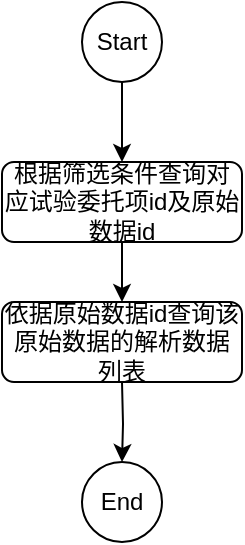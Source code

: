 <mxfile version="23.1.6" type="github">
  <diagram name="第 1 页" id="TkgwwA-NKMV2TZy8w5t3">
    <mxGraphModel dx="1434" dy="738" grid="1" gridSize="10" guides="1" tooltips="1" connect="1" arrows="1" fold="1" page="1" pageScale="1" pageWidth="827" pageHeight="1169" math="0" shadow="0">
      <root>
        <mxCell id="0" />
        <mxCell id="1" parent="0" />
        <mxCell id="4gDoJh5bMgoMWKIZ3puJ-7" style="edgeStyle=orthogonalEdgeStyle;rounded=0;orthogonalLoop=1;jettySize=auto;html=1;exitX=0.5;exitY=1;exitDx=0;exitDy=0;entryX=0.5;entryY=0;entryDx=0;entryDy=0;" edge="1" parent="1" source="4gDoJh5bMgoMWKIZ3puJ-1">
          <mxGeometry relative="1" as="geometry">
            <mxPoint x="270" y="160" as="targetPoint" />
          </mxGeometry>
        </mxCell>
        <mxCell id="4gDoJh5bMgoMWKIZ3puJ-1" value="Start" style="ellipse;whiteSpace=wrap;html=1;aspect=fixed;" vertex="1" parent="1">
          <mxGeometry x="250" y="80" width="40" height="40" as="geometry" />
        </mxCell>
        <mxCell id="4gDoJh5bMgoMWKIZ3puJ-3" value="依据原始数据id查询该原始数据的解析数据列表" style="rounded=1;whiteSpace=wrap;html=1;" vertex="1" parent="1">
          <mxGeometry x="210" y="230" width="120" height="40" as="geometry" />
        </mxCell>
        <mxCell id="4gDoJh5bMgoMWKIZ3puJ-10" style="edgeStyle=orthogonalEdgeStyle;rounded=0;orthogonalLoop=1;jettySize=auto;html=1;exitX=0.5;exitY=1;exitDx=0;exitDy=0;entryX=0.5;entryY=0;entryDx=0;entryDy=0;" edge="1" parent="1" target="4gDoJh5bMgoMWKIZ3puJ-6">
          <mxGeometry relative="1" as="geometry">
            <mxPoint x="270" y="270" as="sourcePoint" />
          </mxGeometry>
        </mxCell>
        <mxCell id="4gDoJh5bMgoMWKIZ3puJ-6" value="End" style="ellipse;whiteSpace=wrap;html=1;aspect=fixed;" vertex="1" parent="1">
          <mxGeometry x="250" y="310" width="40" height="40" as="geometry" />
        </mxCell>
        <mxCell id="4gDoJh5bMgoMWKIZ3puJ-14" style="edgeStyle=orthogonalEdgeStyle;rounded=0;orthogonalLoop=1;jettySize=auto;html=1;exitX=0.5;exitY=1;exitDx=0;exitDy=0;entryX=0.5;entryY=0;entryDx=0;entryDy=0;" edge="1" parent="1" source="4gDoJh5bMgoMWKIZ3puJ-13" target="4gDoJh5bMgoMWKIZ3puJ-3">
          <mxGeometry relative="1" as="geometry" />
        </mxCell>
        <mxCell id="4gDoJh5bMgoMWKIZ3puJ-13" value="根据筛选条件查询对应试验委托项id及原始数据id" style="rounded=1;whiteSpace=wrap;html=1;" vertex="1" parent="1">
          <mxGeometry x="210" y="160" width="120" height="40" as="geometry" />
        </mxCell>
      </root>
    </mxGraphModel>
  </diagram>
</mxfile>
